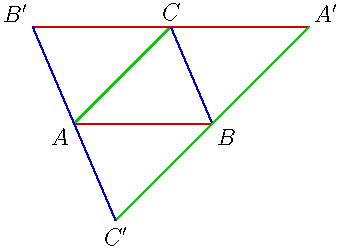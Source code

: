 size(6cm,0);

path Line(pair A, pair B)
{
  return interp(A,B,-100000/arclength(A--B))--interp(A,B,100000/arclength(A--B));
}

path Parallel(pair A, pair dir)
{
  return Line(A,A+dir);
}

pair A=0, B=(1,0), C=(.7,.7);
draw(A--B, .8red);
draw(A--C, .8green);
draw(B--C, .8blue);

label("$A$",A,SW);
label("$B$",B,SE);
label("$C$",C,N);

pair Ap=intersectionpoint(Parallel(B, A-C), Parallel(C, A-B));
pair Bp=intersectionpoint(Parallel(A, B-C), Parallel(C, A-B));
pair Cp=intersectionpoint(Parallel(A, B-C), Parallel(B, A-C));

draw(Ap--Bp, .8red);
draw(Ap--Cp, .8green);
draw(Bp--Cp, .8blue);

label("$A'$",Ap,NE);
label("$B'$",Bp,NW);
label("$C'$",Cp,S);
